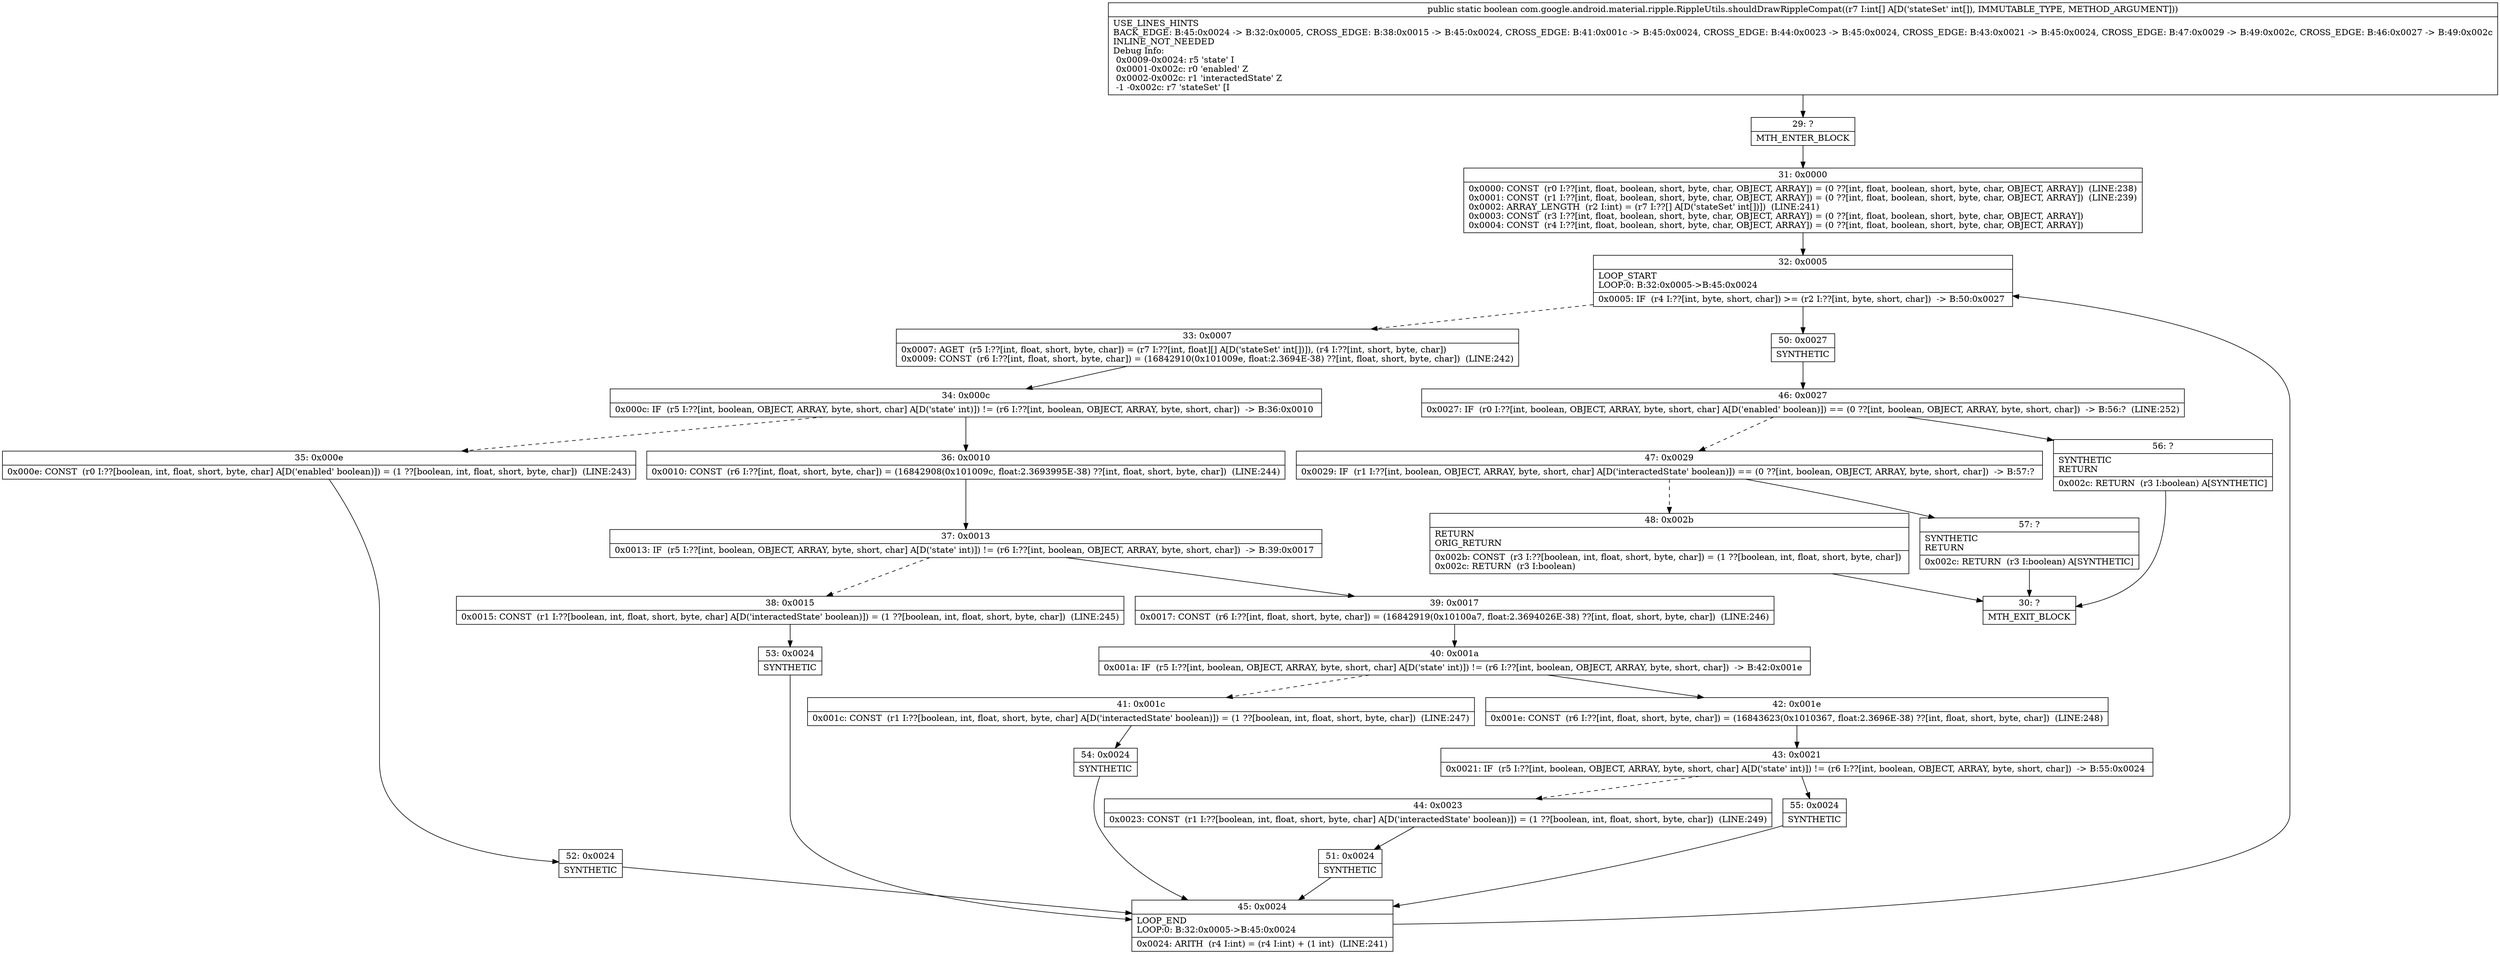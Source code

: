 digraph "CFG forcom.google.android.material.ripple.RippleUtils.shouldDrawRippleCompat([I)Z" {
Node_29 [shape=record,label="{29\:\ ?|MTH_ENTER_BLOCK\l}"];
Node_31 [shape=record,label="{31\:\ 0x0000|0x0000: CONST  (r0 I:??[int, float, boolean, short, byte, char, OBJECT, ARRAY]) = (0 ??[int, float, boolean, short, byte, char, OBJECT, ARRAY])  (LINE:238)\l0x0001: CONST  (r1 I:??[int, float, boolean, short, byte, char, OBJECT, ARRAY]) = (0 ??[int, float, boolean, short, byte, char, OBJECT, ARRAY])  (LINE:239)\l0x0002: ARRAY_LENGTH  (r2 I:int) = (r7 I:??[] A[D('stateSet' int[])])  (LINE:241)\l0x0003: CONST  (r3 I:??[int, float, boolean, short, byte, char, OBJECT, ARRAY]) = (0 ??[int, float, boolean, short, byte, char, OBJECT, ARRAY]) \l0x0004: CONST  (r4 I:??[int, float, boolean, short, byte, char, OBJECT, ARRAY]) = (0 ??[int, float, boolean, short, byte, char, OBJECT, ARRAY]) \l}"];
Node_32 [shape=record,label="{32\:\ 0x0005|LOOP_START\lLOOP:0: B:32:0x0005\-\>B:45:0x0024\l|0x0005: IF  (r4 I:??[int, byte, short, char]) \>= (r2 I:??[int, byte, short, char])  \-\> B:50:0x0027 \l}"];
Node_33 [shape=record,label="{33\:\ 0x0007|0x0007: AGET  (r5 I:??[int, float, short, byte, char]) = (r7 I:??[int, float][] A[D('stateSet' int[])]), (r4 I:??[int, short, byte, char]) \l0x0009: CONST  (r6 I:??[int, float, short, byte, char]) = (16842910(0x101009e, float:2.3694E\-38) ??[int, float, short, byte, char])  (LINE:242)\l}"];
Node_34 [shape=record,label="{34\:\ 0x000c|0x000c: IF  (r5 I:??[int, boolean, OBJECT, ARRAY, byte, short, char] A[D('state' int)]) != (r6 I:??[int, boolean, OBJECT, ARRAY, byte, short, char])  \-\> B:36:0x0010 \l}"];
Node_35 [shape=record,label="{35\:\ 0x000e|0x000e: CONST  (r0 I:??[boolean, int, float, short, byte, char] A[D('enabled' boolean)]) = (1 ??[boolean, int, float, short, byte, char])  (LINE:243)\l}"];
Node_52 [shape=record,label="{52\:\ 0x0024|SYNTHETIC\l}"];
Node_45 [shape=record,label="{45\:\ 0x0024|LOOP_END\lLOOP:0: B:32:0x0005\-\>B:45:0x0024\l|0x0024: ARITH  (r4 I:int) = (r4 I:int) + (1 int)  (LINE:241)\l}"];
Node_36 [shape=record,label="{36\:\ 0x0010|0x0010: CONST  (r6 I:??[int, float, short, byte, char]) = (16842908(0x101009c, float:2.3693995E\-38) ??[int, float, short, byte, char])  (LINE:244)\l}"];
Node_37 [shape=record,label="{37\:\ 0x0013|0x0013: IF  (r5 I:??[int, boolean, OBJECT, ARRAY, byte, short, char] A[D('state' int)]) != (r6 I:??[int, boolean, OBJECT, ARRAY, byte, short, char])  \-\> B:39:0x0017 \l}"];
Node_38 [shape=record,label="{38\:\ 0x0015|0x0015: CONST  (r1 I:??[boolean, int, float, short, byte, char] A[D('interactedState' boolean)]) = (1 ??[boolean, int, float, short, byte, char])  (LINE:245)\l}"];
Node_53 [shape=record,label="{53\:\ 0x0024|SYNTHETIC\l}"];
Node_39 [shape=record,label="{39\:\ 0x0017|0x0017: CONST  (r6 I:??[int, float, short, byte, char]) = (16842919(0x10100a7, float:2.3694026E\-38) ??[int, float, short, byte, char])  (LINE:246)\l}"];
Node_40 [shape=record,label="{40\:\ 0x001a|0x001a: IF  (r5 I:??[int, boolean, OBJECT, ARRAY, byte, short, char] A[D('state' int)]) != (r6 I:??[int, boolean, OBJECT, ARRAY, byte, short, char])  \-\> B:42:0x001e \l}"];
Node_41 [shape=record,label="{41\:\ 0x001c|0x001c: CONST  (r1 I:??[boolean, int, float, short, byte, char] A[D('interactedState' boolean)]) = (1 ??[boolean, int, float, short, byte, char])  (LINE:247)\l}"];
Node_54 [shape=record,label="{54\:\ 0x0024|SYNTHETIC\l}"];
Node_42 [shape=record,label="{42\:\ 0x001e|0x001e: CONST  (r6 I:??[int, float, short, byte, char]) = (16843623(0x1010367, float:2.3696E\-38) ??[int, float, short, byte, char])  (LINE:248)\l}"];
Node_43 [shape=record,label="{43\:\ 0x0021|0x0021: IF  (r5 I:??[int, boolean, OBJECT, ARRAY, byte, short, char] A[D('state' int)]) != (r6 I:??[int, boolean, OBJECT, ARRAY, byte, short, char])  \-\> B:55:0x0024 \l}"];
Node_44 [shape=record,label="{44\:\ 0x0023|0x0023: CONST  (r1 I:??[boolean, int, float, short, byte, char] A[D('interactedState' boolean)]) = (1 ??[boolean, int, float, short, byte, char])  (LINE:249)\l}"];
Node_51 [shape=record,label="{51\:\ 0x0024|SYNTHETIC\l}"];
Node_55 [shape=record,label="{55\:\ 0x0024|SYNTHETIC\l}"];
Node_50 [shape=record,label="{50\:\ 0x0027|SYNTHETIC\l}"];
Node_46 [shape=record,label="{46\:\ 0x0027|0x0027: IF  (r0 I:??[int, boolean, OBJECT, ARRAY, byte, short, char] A[D('enabled' boolean)]) == (0 ??[int, boolean, OBJECT, ARRAY, byte, short, char])  \-\> B:56:?  (LINE:252)\l}"];
Node_47 [shape=record,label="{47\:\ 0x0029|0x0029: IF  (r1 I:??[int, boolean, OBJECT, ARRAY, byte, short, char] A[D('interactedState' boolean)]) == (0 ??[int, boolean, OBJECT, ARRAY, byte, short, char])  \-\> B:57:? \l}"];
Node_48 [shape=record,label="{48\:\ 0x002b|RETURN\lORIG_RETURN\l|0x002b: CONST  (r3 I:??[boolean, int, float, short, byte, char]) = (1 ??[boolean, int, float, short, byte, char]) \l0x002c: RETURN  (r3 I:boolean) \l}"];
Node_30 [shape=record,label="{30\:\ ?|MTH_EXIT_BLOCK\l}"];
Node_57 [shape=record,label="{57\:\ ?|SYNTHETIC\lRETURN\l|0x002c: RETURN  (r3 I:boolean) A[SYNTHETIC]\l}"];
Node_56 [shape=record,label="{56\:\ ?|SYNTHETIC\lRETURN\l|0x002c: RETURN  (r3 I:boolean) A[SYNTHETIC]\l}"];
MethodNode[shape=record,label="{public static boolean com.google.android.material.ripple.RippleUtils.shouldDrawRippleCompat((r7 I:int[] A[D('stateSet' int[]), IMMUTABLE_TYPE, METHOD_ARGUMENT]))  | USE_LINES_HINTS\lBACK_EDGE: B:45:0x0024 \-\> B:32:0x0005, CROSS_EDGE: B:38:0x0015 \-\> B:45:0x0024, CROSS_EDGE: B:41:0x001c \-\> B:45:0x0024, CROSS_EDGE: B:44:0x0023 \-\> B:45:0x0024, CROSS_EDGE: B:43:0x0021 \-\> B:45:0x0024, CROSS_EDGE: B:47:0x0029 \-\> B:49:0x002c, CROSS_EDGE: B:46:0x0027 \-\> B:49:0x002c\lINLINE_NOT_NEEDED\lDebug Info:\l  0x0009\-0x0024: r5 'state' I\l  0x0001\-0x002c: r0 'enabled' Z\l  0x0002\-0x002c: r1 'interactedState' Z\l  \-1 \-0x002c: r7 'stateSet' [I\l}"];
MethodNode -> Node_29;Node_29 -> Node_31;
Node_31 -> Node_32;
Node_32 -> Node_33[style=dashed];
Node_32 -> Node_50;
Node_33 -> Node_34;
Node_34 -> Node_35[style=dashed];
Node_34 -> Node_36;
Node_35 -> Node_52;
Node_52 -> Node_45;
Node_45 -> Node_32;
Node_36 -> Node_37;
Node_37 -> Node_38[style=dashed];
Node_37 -> Node_39;
Node_38 -> Node_53;
Node_53 -> Node_45;
Node_39 -> Node_40;
Node_40 -> Node_41[style=dashed];
Node_40 -> Node_42;
Node_41 -> Node_54;
Node_54 -> Node_45;
Node_42 -> Node_43;
Node_43 -> Node_44[style=dashed];
Node_43 -> Node_55;
Node_44 -> Node_51;
Node_51 -> Node_45;
Node_55 -> Node_45;
Node_50 -> Node_46;
Node_46 -> Node_47[style=dashed];
Node_46 -> Node_56;
Node_47 -> Node_48[style=dashed];
Node_47 -> Node_57;
Node_48 -> Node_30;
Node_57 -> Node_30;
Node_56 -> Node_30;
}

